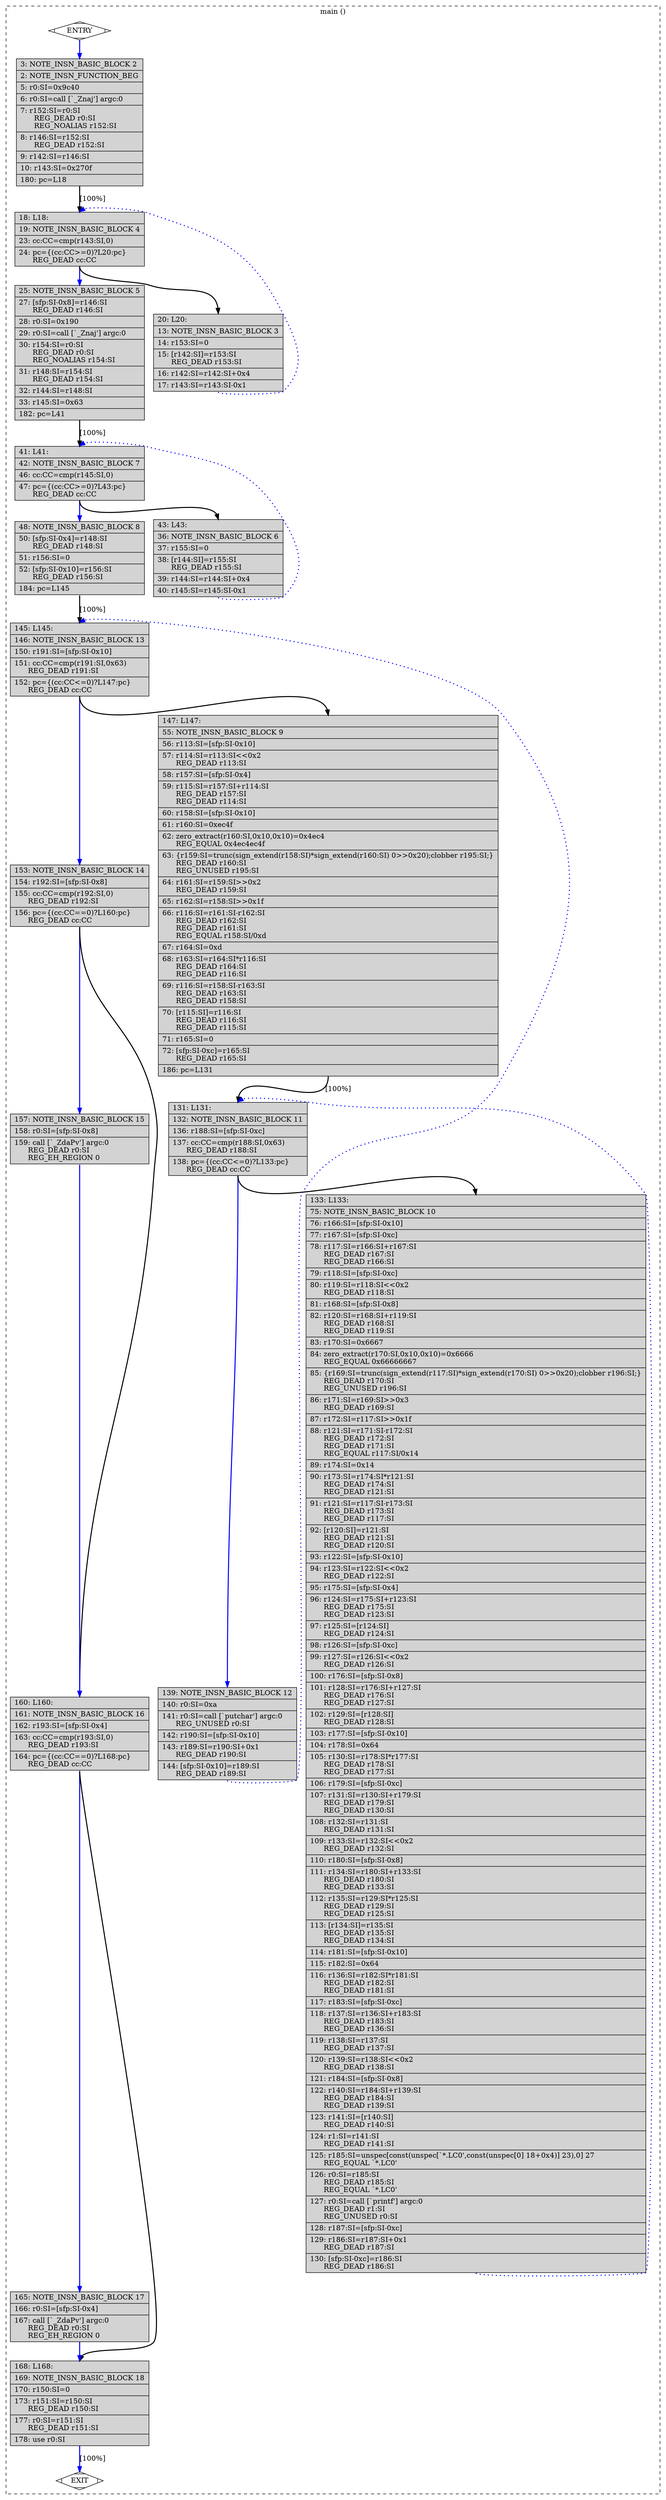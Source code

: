digraph "a-matmul-v2.cpp.290r.ira" {
overlap=false;
subgraph "cluster_main" {
	style="dashed";
	color="black";
	label="main ()";
	fn_0_basic_block_0 [shape=Mdiamond,style=filled,fillcolor=white,label="ENTRY"];

	fn_0_basic_block_2 [shape=record,style=filled,fillcolor=lightgrey,label="{\ \ \ \ 3:\ NOTE_INSN_BASIC_BLOCK\ 2\l\
|\ \ \ \ 2:\ NOTE_INSN_FUNCTION_BEG\l\
|\ \ \ \ 5:\ r0:SI=0x9c40\l\
|\ \ \ \ 6:\ r0:SI=call\ [`_Znaj']\ argc:0\l\
|\ \ \ \ 7:\ r152:SI=r0:SI\l\
\ \ \ \ \ \ REG_DEAD\ r0:SI\l\
\ \ \ \ \ \ REG_NOALIAS\ r152:SI\l\
|\ \ \ \ 8:\ r146:SI=r152:SI\l\
\ \ \ \ \ \ REG_DEAD\ r152:SI\l\
|\ \ \ \ 9:\ r142:SI=r146:SI\l\
|\ \ \ 10:\ r143:SI=0x270f\l\
|\ \ 180:\ pc=L18\l\
}"];

	fn_0_basic_block_4 [shape=record,style=filled,fillcolor=lightgrey,label="{\ \ \ 18:\ L18:\l\
|\ \ \ 19:\ NOTE_INSN_BASIC_BLOCK\ 4\l\
|\ \ \ 23:\ cc:CC=cmp(r143:SI,0)\l\
|\ \ \ 24:\ pc=\{(cc:CC\>=0)?L20:pc\}\l\
\ \ \ \ \ \ REG_DEAD\ cc:CC\l\
}"];

	fn_0_basic_block_5 [shape=record,style=filled,fillcolor=lightgrey,label="{\ \ \ 25:\ NOTE_INSN_BASIC_BLOCK\ 5\l\
|\ \ \ 27:\ [sfp:SI-0x8]=r146:SI\l\
\ \ \ \ \ \ REG_DEAD\ r146:SI\l\
|\ \ \ 28:\ r0:SI=0x190\l\
|\ \ \ 29:\ r0:SI=call\ [`_Znaj']\ argc:0\l\
|\ \ \ 30:\ r154:SI=r0:SI\l\
\ \ \ \ \ \ REG_DEAD\ r0:SI\l\
\ \ \ \ \ \ REG_NOALIAS\ r154:SI\l\
|\ \ \ 31:\ r148:SI=r154:SI\l\
\ \ \ \ \ \ REG_DEAD\ r154:SI\l\
|\ \ \ 32:\ r144:SI=r148:SI\l\
|\ \ \ 33:\ r145:SI=0x63\l\
|\ \ 182:\ pc=L41\l\
}"];

	fn_0_basic_block_7 [shape=record,style=filled,fillcolor=lightgrey,label="{\ \ \ 41:\ L41:\l\
|\ \ \ 42:\ NOTE_INSN_BASIC_BLOCK\ 7\l\
|\ \ \ 46:\ cc:CC=cmp(r145:SI,0)\l\
|\ \ \ 47:\ pc=\{(cc:CC\>=0)?L43:pc\}\l\
\ \ \ \ \ \ REG_DEAD\ cc:CC\l\
}"];

	fn_0_basic_block_8 [shape=record,style=filled,fillcolor=lightgrey,label="{\ \ \ 48:\ NOTE_INSN_BASIC_BLOCK\ 8\l\
|\ \ \ 50:\ [sfp:SI-0x4]=r148:SI\l\
\ \ \ \ \ \ REG_DEAD\ r148:SI\l\
|\ \ \ 51:\ r156:SI=0\l\
|\ \ \ 52:\ [sfp:SI-0x10]=r156:SI\l\
\ \ \ \ \ \ REG_DEAD\ r156:SI\l\
|\ \ 184:\ pc=L145\l\
}"];

	fn_0_basic_block_13 [shape=record,style=filled,fillcolor=lightgrey,label="{\ \ 145:\ L145:\l\
|\ \ 146:\ NOTE_INSN_BASIC_BLOCK\ 13\l\
|\ \ 150:\ r191:SI=[sfp:SI-0x10]\l\
|\ \ 151:\ cc:CC=cmp(r191:SI,0x63)\l\
\ \ \ \ \ \ REG_DEAD\ r191:SI\l\
|\ \ 152:\ pc=\{(cc:CC\<=0)?L147:pc\}\l\
\ \ \ \ \ \ REG_DEAD\ cc:CC\l\
}"];

	fn_0_basic_block_14 [shape=record,style=filled,fillcolor=lightgrey,label="{\ \ 153:\ NOTE_INSN_BASIC_BLOCK\ 14\l\
|\ \ 154:\ r192:SI=[sfp:SI-0x8]\l\
|\ \ 155:\ cc:CC=cmp(r192:SI,0)\l\
\ \ \ \ \ \ REG_DEAD\ r192:SI\l\
|\ \ 156:\ pc=\{(cc:CC==0)?L160:pc\}\l\
\ \ \ \ \ \ REG_DEAD\ cc:CC\l\
}"];

	fn_0_basic_block_15 [shape=record,style=filled,fillcolor=lightgrey,label="{\ \ 157:\ NOTE_INSN_BASIC_BLOCK\ 15\l\
|\ \ 158:\ r0:SI=[sfp:SI-0x8]\l\
|\ \ 159:\ call\ [`_ZdaPv']\ argc:0\l\
\ \ \ \ \ \ REG_DEAD\ r0:SI\l\
\ \ \ \ \ \ REG_EH_REGION\ 0\l\
}"];

	fn_0_basic_block_16 [shape=record,style=filled,fillcolor=lightgrey,label="{\ \ 160:\ L160:\l\
|\ \ 161:\ NOTE_INSN_BASIC_BLOCK\ 16\l\
|\ \ 162:\ r193:SI=[sfp:SI-0x4]\l\
|\ \ 163:\ cc:CC=cmp(r193:SI,0)\l\
\ \ \ \ \ \ REG_DEAD\ r193:SI\l\
|\ \ 164:\ pc=\{(cc:CC==0)?L168:pc\}\l\
\ \ \ \ \ \ REG_DEAD\ cc:CC\l\
}"];

	fn_0_basic_block_17 [shape=record,style=filled,fillcolor=lightgrey,label="{\ \ 165:\ NOTE_INSN_BASIC_BLOCK\ 17\l\
|\ \ 166:\ r0:SI=[sfp:SI-0x4]\l\
|\ \ 167:\ call\ [`_ZdaPv']\ argc:0\l\
\ \ \ \ \ \ REG_DEAD\ r0:SI\l\
\ \ \ \ \ \ REG_EH_REGION\ 0\l\
}"];

	fn_0_basic_block_18 [shape=record,style=filled,fillcolor=lightgrey,label="{\ \ 168:\ L168:\l\
|\ \ 169:\ NOTE_INSN_BASIC_BLOCK\ 18\l\
|\ \ 170:\ r150:SI=0\l\
|\ \ 173:\ r151:SI=r150:SI\l\
\ \ \ \ \ \ REG_DEAD\ r150:SI\l\
|\ \ 177:\ r0:SI=r151:SI\l\
\ \ \ \ \ \ REG_DEAD\ r151:SI\l\
|\ \ 178:\ use\ r0:SI\l\
}"];

	fn_0_basic_block_9 [shape=record,style=filled,fillcolor=lightgrey,label="{\ \ 147:\ L147:\l\
|\ \ \ 55:\ NOTE_INSN_BASIC_BLOCK\ 9\l\
|\ \ \ 56:\ r113:SI=[sfp:SI-0x10]\l\
|\ \ \ 57:\ r114:SI=r113:SI\<\<0x2\l\
\ \ \ \ \ \ REG_DEAD\ r113:SI\l\
|\ \ \ 58:\ r157:SI=[sfp:SI-0x4]\l\
|\ \ \ 59:\ r115:SI=r157:SI+r114:SI\l\
\ \ \ \ \ \ REG_DEAD\ r157:SI\l\
\ \ \ \ \ \ REG_DEAD\ r114:SI\l\
|\ \ \ 60:\ r158:SI=[sfp:SI-0x10]\l\
|\ \ \ 61:\ r160:SI=0xec4f\l\
|\ \ \ 62:\ zero_extract(r160:SI,0x10,0x10)=0x4ec4\l\
\ \ \ \ \ \ REG_EQUAL\ 0x4ec4ec4f\l\
|\ \ \ 63:\ \{r159:SI=trunc(sign_extend(r158:SI)*sign_extend(r160:SI)\ 0\>\>0x20);clobber\ r195:SI;\}\l\
\ \ \ \ \ \ REG_DEAD\ r160:SI\l\
\ \ \ \ \ \ REG_UNUSED\ r195:SI\l\
|\ \ \ 64:\ r161:SI=r159:SI\>\>0x2\l\
\ \ \ \ \ \ REG_DEAD\ r159:SI\l\
|\ \ \ 65:\ r162:SI=r158:SI\>\>0x1f\l\
|\ \ \ 66:\ r116:SI=r161:SI-r162:SI\l\
\ \ \ \ \ \ REG_DEAD\ r162:SI\l\
\ \ \ \ \ \ REG_DEAD\ r161:SI\l\
\ \ \ \ \ \ REG_EQUAL\ r158:SI/0xd\l\
|\ \ \ 67:\ r164:SI=0xd\l\
|\ \ \ 68:\ r163:SI=r164:SI*r116:SI\l\
\ \ \ \ \ \ REG_DEAD\ r164:SI\l\
\ \ \ \ \ \ REG_DEAD\ r116:SI\l\
|\ \ \ 69:\ r116:SI=r158:SI-r163:SI\l\
\ \ \ \ \ \ REG_DEAD\ r163:SI\l\
\ \ \ \ \ \ REG_DEAD\ r158:SI\l\
|\ \ \ 70:\ [r115:SI]=r116:SI\l\
\ \ \ \ \ \ REG_DEAD\ r116:SI\l\
\ \ \ \ \ \ REG_DEAD\ r115:SI\l\
|\ \ \ 71:\ r165:SI=0\l\
|\ \ \ 72:\ [sfp:SI-0xc]=r165:SI\l\
\ \ \ \ \ \ REG_DEAD\ r165:SI\l\
|\ \ 186:\ pc=L131\l\
}"];

	fn_0_basic_block_11 [shape=record,style=filled,fillcolor=lightgrey,label="{\ \ 131:\ L131:\l\
|\ \ 132:\ NOTE_INSN_BASIC_BLOCK\ 11\l\
|\ \ 136:\ r188:SI=[sfp:SI-0xc]\l\
|\ \ 137:\ cc:CC=cmp(r188:SI,0x63)\l\
\ \ \ \ \ \ REG_DEAD\ r188:SI\l\
|\ \ 138:\ pc=\{(cc:CC\<=0)?L133:pc\}\l\
\ \ \ \ \ \ REG_DEAD\ cc:CC\l\
}"];

	fn_0_basic_block_12 [shape=record,style=filled,fillcolor=lightgrey,label="{\ \ 139:\ NOTE_INSN_BASIC_BLOCK\ 12\l\
|\ \ 140:\ r0:SI=0xa\l\
|\ \ 141:\ r0:SI=call\ [`putchar']\ argc:0\l\
\ \ \ \ \ \ REG_UNUSED\ r0:SI\l\
|\ \ 142:\ r190:SI=[sfp:SI-0x10]\l\
|\ \ 143:\ r189:SI=r190:SI+0x1\l\
\ \ \ \ \ \ REG_DEAD\ r190:SI\l\
|\ \ 144:\ [sfp:SI-0x10]=r189:SI\l\
\ \ \ \ \ \ REG_DEAD\ r189:SI\l\
}"];

	fn_0_basic_block_10 [shape=record,style=filled,fillcolor=lightgrey,label="{\ \ 133:\ L133:\l\
|\ \ \ 75:\ NOTE_INSN_BASIC_BLOCK\ 10\l\
|\ \ \ 76:\ r166:SI=[sfp:SI-0x10]\l\
|\ \ \ 77:\ r167:SI=[sfp:SI-0xc]\l\
|\ \ \ 78:\ r117:SI=r166:SI+r167:SI\l\
\ \ \ \ \ \ REG_DEAD\ r167:SI\l\
\ \ \ \ \ \ REG_DEAD\ r166:SI\l\
|\ \ \ 79:\ r118:SI=[sfp:SI-0xc]\l\
|\ \ \ 80:\ r119:SI=r118:SI\<\<0x2\l\
\ \ \ \ \ \ REG_DEAD\ r118:SI\l\
|\ \ \ 81:\ r168:SI=[sfp:SI-0x8]\l\
|\ \ \ 82:\ r120:SI=r168:SI+r119:SI\l\
\ \ \ \ \ \ REG_DEAD\ r168:SI\l\
\ \ \ \ \ \ REG_DEAD\ r119:SI\l\
|\ \ \ 83:\ r170:SI=0x6667\l\
|\ \ \ 84:\ zero_extract(r170:SI,0x10,0x10)=0x6666\l\
\ \ \ \ \ \ REG_EQUAL\ 0x66666667\l\
|\ \ \ 85:\ \{r169:SI=trunc(sign_extend(r117:SI)*sign_extend(r170:SI)\ 0\>\>0x20);clobber\ r196:SI;\}\l\
\ \ \ \ \ \ REG_DEAD\ r170:SI\l\
\ \ \ \ \ \ REG_UNUSED\ r196:SI\l\
|\ \ \ 86:\ r171:SI=r169:SI\>\>0x3\l\
\ \ \ \ \ \ REG_DEAD\ r169:SI\l\
|\ \ \ 87:\ r172:SI=r117:SI\>\>0x1f\l\
|\ \ \ 88:\ r121:SI=r171:SI-r172:SI\l\
\ \ \ \ \ \ REG_DEAD\ r172:SI\l\
\ \ \ \ \ \ REG_DEAD\ r171:SI\l\
\ \ \ \ \ \ REG_EQUAL\ r117:SI/0x14\l\
|\ \ \ 89:\ r174:SI=0x14\l\
|\ \ \ 90:\ r173:SI=r174:SI*r121:SI\l\
\ \ \ \ \ \ REG_DEAD\ r174:SI\l\
\ \ \ \ \ \ REG_DEAD\ r121:SI\l\
|\ \ \ 91:\ r121:SI=r117:SI-r173:SI\l\
\ \ \ \ \ \ REG_DEAD\ r173:SI\l\
\ \ \ \ \ \ REG_DEAD\ r117:SI\l\
|\ \ \ 92:\ [r120:SI]=r121:SI\l\
\ \ \ \ \ \ REG_DEAD\ r121:SI\l\
\ \ \ \ \ \ REG_DEAD\ r120:SI\l\
|\ \ \ 93:\ r122:SI=[sfp:SI-0x10]\l\
|\ \ \ 94:\ r123:SI=r122:SI\<\<0x2\l\
\ \ \ \ \ \ REG_DEAD\ r122:SI\l\
|\ \ \ 95:\ r175:SI=[sfp:SI-0x4]\l\
|\ \ \ 96:\ r124:SI=r175:SI+r123:SI\l\
\ \ \ \ \ \ REG_DEAD\ r175:SI\l\
\ \ \ \ \ \ REG_DEAD\ r123:SI\l\
|\ \ \ 97:\ r125:SI=[r124:SI]\l\
\ \ \ \ \ \ REG_DEAD\ r124:SI\l\
|\ \ \ 98:\ r126:SI=[sfp:SI-0xc]\l\
|\ \ \ 99:\ r127:SI=r126:SI\<\<0x2\l\
\ \ \ \ \ \ REG_DEAD\ r126:SI\l\
|\ \ 100:\ r176:SI=[sfp:SI-0x8]\l\
|\ \ 101:\ r128:SI=r176:SI+r127:SI\l\
\ \ \ \ \ \ REG_DEAD\ r176:SI\l\
\ \ \ \ \ \ REG_DEAD\ r127:SI\l\
|\ \ 102:\ r129:SI=[r128:SI]\l\
\ \ \ \ \ \ REG_DEAD\ r128:SI\l\
|\ \ 103:\ r177:SI=[sfp:SI-0x10]\l\
|\ \ 104:\ r178:SI=0x64\l\
|\ \ 105:\ r130:SI=r178:SI*r177:SI\l\
\ \ \ \ \ \ REG_DEAD\ r178:SI\l\
\ \ \ \ \ \ REG_DEAD\ r177:SI\l\
|\ \ 106:\ r179:SI=[sfp:SI-0xc]\l\
|\ \ 107:\ r131:SI=r130:SI+r179:SI\l\
\ \ \ \ \ \ REG_DEAD\ r179:SI\l\
\ \ \ \ \ \ REG_DEAD\ r130:SI\l\
|\ \ 108:\ r132:SI=r131:SI\l\
\ \ \ \ \ \ REG_DEAD\ r131:SI\l\
|\ \ 109:\ r133:SI=r132:SI\<\<0x2\l\
\ \ \ \ \ \ REG_DEAD\ r132:SI\l\
|\ \ 110:\ r180:SI=[sfp:SI-0x8]\l\
|\ \ 111:\ r134:SI=r180:SI+r133:SI\l\
\ \ \ \ \ \ REG_DEAD\ r180:SI\l\
\ \ \ \ \ \ REG_DEAD\ r133:SI\l\
|\ \ 112:\ r135:SI=r129:SI*r125:SI\l\
\ \ \ \ \ \ REG_DEAD\ r129:SI\l\
\ \ \ \ \ \ REG_DEAD\ r125:SI\l\
|\ \ 113:\ [r134:SI]=r135:SI\l\
\ \ \ \ \ \ REG_DEAD\ r135:SI\l\
\ \ \ \ \ \ REG_DEAD\ r134:SI\l\
|\ \ 114:\ r181:SI=[sfp:SI-0x10]\l\
|\ \ 115:\ r182:SI=0x64\l\
|\ \ 116:\ r136:SI=r182:SI*r181:SI\l\
\ \ \ \ \ \ REG_DEAD\ r182:SI\l\
\ \ \ \ \ \ REG_DEAD\ r181:SI\l\
|\ \ 117:\ r183:SI=[sfp:SI-0xc]\l\
|\ \ 118:\ r137:SI=r136:SI+r183:SI\l\
\ \ \ \ \ \ REG_DEAD\ r183:SI\l\
\ \ \ \ \ \ REG_DEAD\ r136:SI\l\
|\ \ 119:\ r138:SI=r137:SI\l\
\ \ \ \ \ \ REG_DEAD\ r137:SI\l\
|\ \ 120:\ r139:SI=r138:SI\<\<0x2\l\
\ \ \ \ \ \ REG_DEAD\ r138:SI\l\
|\ \ 121:\ r184:SI=[sfp:SI-0x8]\l\
|\ \ 122:\ r140:SI=r184:SI+r139:SI\l\
\ \ \ \ \ \ REG_DEAD\ r184:SI\l\
\ \ \ \ \ \ REG_DEAD\ r139:SI\l\
|\ \ 123:\ r141:SI=[r140:SI]\l\
\ \ \ \ \ \ REG_DEAD\ r140:SI\l\
|\ \ 124:\ r1:SI=r141:SI\l\
\ \ \ \ \ \ REG_DEAD\ r141:SI\l\
|\ \ 125:\ r185:SI=unspec[const(unspec[`*.LC0',const(unspec[0]\ 18+0x4)]\ 23),0]\ 27\l\
\ \ \ \ \ \ REG_EQUAL\ `*.LC0'\l\
|\ \ 126:\ r0:SI=r185:SI\l\
\ \ \ \ \ \ REG_DEAD\ r185:SI\l\
\ \ \ \ \ \ REG_EQUAL\ `*.LC0'\l\
|\ \ 127:\ r0:SI=call\ [`printf']\ argc:0\l\
\ \ \ \ \ \ REG_DEAD\ r1:SI\l\
\ \ \ \ \ \ REG_UNUSED\ r0:SI\l\
|\ \ 128:\ r187:SI=[sfp:SI-0xc]\l\
|\ \ 129:\ r186:SI=r187:SI+0x1\l\
\ \ \ \ \ \ REG_DEAD\ r187:SI\l\
|\ \ 130:\ [sfp:SI-0xc]=r186:SI\l\
\ \ \ \ \ \ REG_DEAD\ r186:SI\l\
}"];

	fn_0_basic_block_6 [shape=record,style=filled,fillcolor=lightgrey,label="{\ \ \ 43:\ L43:\l\
|\ \ \ 36:\ NOTE_INSN_BASIC_BLOCK\ 6\l\
|\ \ \ 37:\ r155:SI=0\l\
|\ \ \ 38:\ [r144:SI]=r155:SI\l\
\ \ \ \ \ \ REG_DEAD\ r155:SI\l\
|\ \ \ 39:\ r144:SI=r144:SI+0x4\l\
|\ \ \ 40:\ r145:SI=r145:SI-0x1\l\
}"];

	fn_0_basic_block_3 [shape=record,style=filled,fillcolor=lightgrey,label="{\ \ \ 20:\ L20:\l\
|\ \ \ 13:\ NOTE_INSN_BASIC_BLOCK\ 3\l\
|\ \ \ 14:\ r153:SI=0\l\
|\ \ \ 15:\ [r142:SI]=r153:SI\l\
\ \ \ \ \ \ REG_DEAD\ r153:SI\l\
|\ \ \ 16:\ r142:SI=r142:SI+0x4\l\
|\ \ \ 17:\ r143:SI=r143:SI-0x1\l\
}"];

	fn_0_basic_block_1 [shape=Mdiamond,style=filled,fillcolor=white,label="EXIT"];

	fn_0_basic_block_0:s -> fn_0_basic_block_2:n [style="solid,bold",color=blue,weight=100,constraint=true];
	fn_0_basic_block_2:s -> fn_0_basic_block_4:n [style="solid,bold",color=black,weight=10,constraint=true,label="[100%]"];
	fn_0_basic_block_3:s -> fn_0_basic_block_4:n [style="dotted,bold",color=blue,weight=10,constraint=false];
	fn_0_basic_block_4:s -> fn_0_basic_block_3:n [style="solid,bold",color=black,weight=10,constraint=true];
	fn_0_basic_block_4:s -> fn_0_basic_block_5:n [style="solid,bold",color=blue,weight=100,constraint=true];
	fn_0_basic_block_5:s -> fn_0_basic_block_7:n [style="solid,bold",color=black,weight=10,constraint=true,label="[100%]"];
	fn_0_basic_block_6:s -> fn_0_basic_block_7:n [style="dotted,bold",color=blue,weight=10,constraint=false];
	fn_0_basic_block_7:s -> fn_0_basic_block_6:n [style="solid,bold",color=black,weight=10,constraint=true];
	fn_0_basic_block_7:s -> fn_0_basic_block_8:n [style="solid,bold",color=blue,weight=100,constraint=true];
	fn_0_basic_block_8:s -> fn_0_basic_block_13:n [style="solid,bold",color=black,weight=10,constraint=true,label="[100%]"];
	fn_0_basic_block_9:s -> fn_0_basic_block_11:n [style="solid,bold",color=black,weight=10,constraint=true,label="[100%]"];
	fn_0_basic_block_10:s -> fn_0_basic_block_11:n [style="dotted,bold",color=blue,weight=10,constraint=false];
	fn_0_basic_block_11:s -> fn_0_basic_block_10:n [style="solid,bold",color=black,weight=10,constraint=true];
	fn_0_basic_block_11:s -> fn_0_basic_block_12:n [style="solid,bold",color=blue,weight=100,constraint=true];
	fn_0_basic_block_12:s -> fn_0_basic_block_13:n [style="dotted,bold",color=blue,weight=10,constraint=false];
	fn_0_basic_block_13:s -> fn_0_basic_block_9:n [style="solid,bold",color=black,weight=10,constraint=true];
	fn_0_basic_block_13:s -> fn_0_basic_block_14:n [style="solid,bold",color=blue,weight=100,constraint=true];
	fn_0_basic_block_14:s -> fn_0_basic_block_15:n [style="solid,bold",color=blue,weight=100,constraint=true];
	fn_0_basic_block_14:s -> fn_0_basic_block_16:n [style="solid,bold",color=black,weight=10,constraint=true];
	fn_0_basic_block_15:s -> fn_0_basic_block_16:n [style="solid,bold",color=blue,weight=100,constraint=true];
	fn_0_basic_block_16:s -> fn_0_basic_block_17:n [style="solid,bold",color=blue,weight=100,constraint=true];
	fn_0_basic_block_16:s -> fn_0_basic_block_18:n [style="solid,bold",color=black,weight=10,constraint=true];
	fn_0_basic_block_17:s -> fn_0_basic_block_18:n [style="solid,bold",color=blue,weight=100,constraint=true];
	fn_0_basic_block_18:s -> fn_0_basic_block_1:n [style="solid,bold",color=blue,weight=100,constraint=true,label="[100%]"];
	fn_0_basic_block_0:s -> fn_0_basic_block_1:n [style="invis",constraint=true];
}
}
